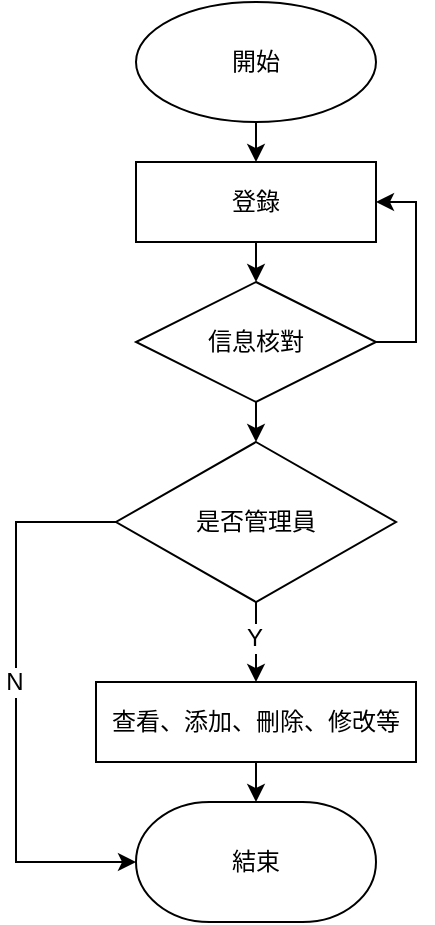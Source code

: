 <mxfile version="22.1.16" type="github">
  <diagram name="第 1 页" id="8vMCZxLPdvqyezZW9Dad">
    <mxGraphModel dx="1050" dy="522" grid="1" gridSize="10" guides="1" tooltips="1" connect="1" arrows="1" fold="1" page="1" pageScale="1" pageWidth="827" pageHeight="1169" math="0" shadow="0">
      <root>
        <mxCell id="0" />
        <mxCell id="1" parent="0" />
        <mxCell id="pThGDJ5UjhgGhyg065kp-1" style="edgeStyle=orthogonalEdgeStyle;rounded=0;orthogonalLoop=1;jettySize=auto;html=1;exitX=0.5;exitY=1;exitDx=0;exitDy=0;exitPerimeter=0;entryX=0.5;entryY=0;entryDx=0;entryDy=0;" edge="1" parent="1" source="pThGDJ5UjhgGhyg065kp-2" target="pThGDJ5UjhgGhyg065kp-5">
          <mxGeometry relative="1" as="geometry" />
        </mxCell>
        <mxCell id="pThGDJ5UjhgGhyg065kp-2" value="開始" style="strokeWidth=1;html=1;shape=mxgraph.flowchart.start_1;whiteSpace=wrap;" vertex="1" parent="1">
          <mxGeometry x="360" y="20" width="120" height="60" as="geometry" />
        </mxCell>
        <mxCell id="pThGDJ5UjhgGhyg065kp-3" value="結束" style="strokeWidth=1;html=1;shape=mxgraph.flowchart.terminator;whiteSpace=wrap;strokeColor=default;" vertex="1" parent="1">
          <mxGeometry x="360" y="420" width="120" height="60" as="geometry" />
        </mxCell>
        <mxCell id="pThGDJ5UjhgGhyg065kp-27" style="edgeStyle=orthogonalEdgeStyle;rounded=0;orthogonalLoop=1;jettySize=auto;html=1;exitX=0.5;exitY=1;exitDx=0;exitDy=0;entryX=0.5;entryY=0;entryDx=0;entryDy=0;" edge="1" parent="1" source="pThGDJ5UjhgGhyg065kp-5" target="pThGDJ5UjhgGhyg065kp-8">
          <mxGeometry relative="1" as="geometry" />
        </mxCell>
        <mxCell id="pThGDJ5UjhgGhyg065kp-5" value="登錄" style="rounded=0;whiteSpace=wrap;html=1;" vertex="1" parent="1">
          <mxGeometry x="360" y="100" width="120" height="40" as="geometry" />
        </mxCell>
        <mxCell id="pThGDJ5UjhgGhyg065kp-6" style="edgeStyle=orthogonalEdgeStyle;rounded=0;orthogonalLoop=1;jettySize=auto;html=1;exitX=0.5;exitY=1;exitDx=0;exitDy=0;entryX=0.5;entryY=0;entryDx=0;entryDy=0;" edge="1" parent="1" source="pThGDJ5UjhgGhyg065kp-8" target="pThGDJ5UjhgGhyg065kp-16">
          <mxGeometry relative="1" as="geometry" />
        </mxCell>
        <mxCell id="pThGDJ5UjhgGhyg065kp-34" style="edgeStyle=orthogonalEdgeStyle;rounded=0;orthogonalLoop=1;jettySize=auto;html=1;exitX=1;exitY=0.5;exitDx=0;exitDy=0;entryX=1;entryY=0.5;entryDx=0;entryDy=0;" edge="1" parent="1" source="pThGDJ5UjhgGhyg065kp-8" target="pThGDJ5UjhgGhyg065kp-5">
          <mxGeometry relative="1" as="geometry" />
        </mxCell>
        <mxCell id="pThGDJ5UjhgGhyg065kp-8" value="信息核對" style="rhombus;whiteSpace=wrap;html=1;" vertex="1" parent="1">
          <mxGeometry x="360" y="160" width="120" height="60" as="geometry" />
        </mxCell>
        <mxCell id="pThGDJ5UjhgGhyg065kp-9" value="查看、添加、刪除、修改等" style="rounded=0;whiteSpace=wrap;html=1;" vertex="1" parent="1">
          <mxGeometry x="340" y="360" width="160" height="40" as="geometry" />
        </mxCell>
        <mxCell id="pThGDJ5UjhgGhyg065kp-14" style="edgeStyle=orthogonalEdgeStyle;rounded=0;orthogonalLoop=1;jettySize=auto;html=1;exitX=0.5;exitY=1;exitDx=0;exitDy=0;entryX=0.5;entryY=0;entryDx=0;entryDy=0;" edge="1" parent="1" source="pThGDJ5UjhgGhyg065kp-16" target="pThGDJ5UjhgGhyg065kp-9">
          <mxGeometry relative="1" as="geometry" />
        </mxCell>
        <mxCell id="pThGDJ5UjhgGhyg065kp-28" value="Y" style="edgeLabel;html=1;align=center;verticalAlign=middle;resizable=0;points=[];fontSize=12;" vertex="1" connectable="0" parent="pThGDJ5UjhgGhyg065kp-14">
          <mxGeometry x="-0.11" y="-1" relative="1" as="geometry">
            <mxPoint as="offset" />
          </mxGeometry>
        </mxCell>
        <mxCell id="pThGDJ5UjhgGhyg065kp-16" value="是否管理員" style="rhombus;whiteSpace=wrap;html=1;" vertex="1" parent="1">
          <mxGeometry x="350" y="240" width="140" height="80" as="geometry" />
        </mxCell>
        <mxCell id="pThGDJ5UjhgGhyg065kp-23" style="edgeStyle=orthogonalEdgeStyle;rounded=0;orthogonalLoop=1;jettySize=auto;html=1;exitX=0.5;exitY=1;exitDx=0;exitDy=0;entryX=0.5;entryY=0;entryDx=0;entryDy=0;entryPerimeter=0;" edge="1" parent="1" source="pThGDJ5UjhgGhyg065kp-9" target="pThGDJ5UjhgGhyg065kp-3">
          <mxGeometry relative="1" as="geometry" />
        </mxCell>
        <mxCell id="pThGDJ5UjhgGhyg065kp-29" style="edgeStyle=orthogonalEdgeStyle;rounded=0;orthogonalLoop=1;jettySize=auto;html=1;" edge="1" parent="1">
          <mxGeometry relative="1" as="geometry">
            <mxPoint x="350" y="280" as="sourcePoint" />
            <mxPoint x="360" y="450" as="targetPoint" />
            <Array as="points">
              <mxPoint x="300" y="280" />
              <mxPoint x="300" y="450" />
            </Array>
          </mxGeometry>
        </mxCell>
        <mxCell id="pThGDJ5UjhgGhyg065kp-31" value="&lt;font style=&quot;font-size: 12px;&quot;&gt;N&lt;/font&gt;" style="edgeLabel;html=1;align=center;verticalAlign=middle;resizable=0;points=[];" vertex="1" connectable="0" parent="pThGDJ5UjhgGhyg065kp-29">
          <mxGeometry x="-0.07" y="-1" relative="1" as="geometry">
            <mxPoint as="offset" />
          </mxGeometry>
        </mxCell>
      </root>
    </mxGraphModel>
  </diagram>
</mxfile>
